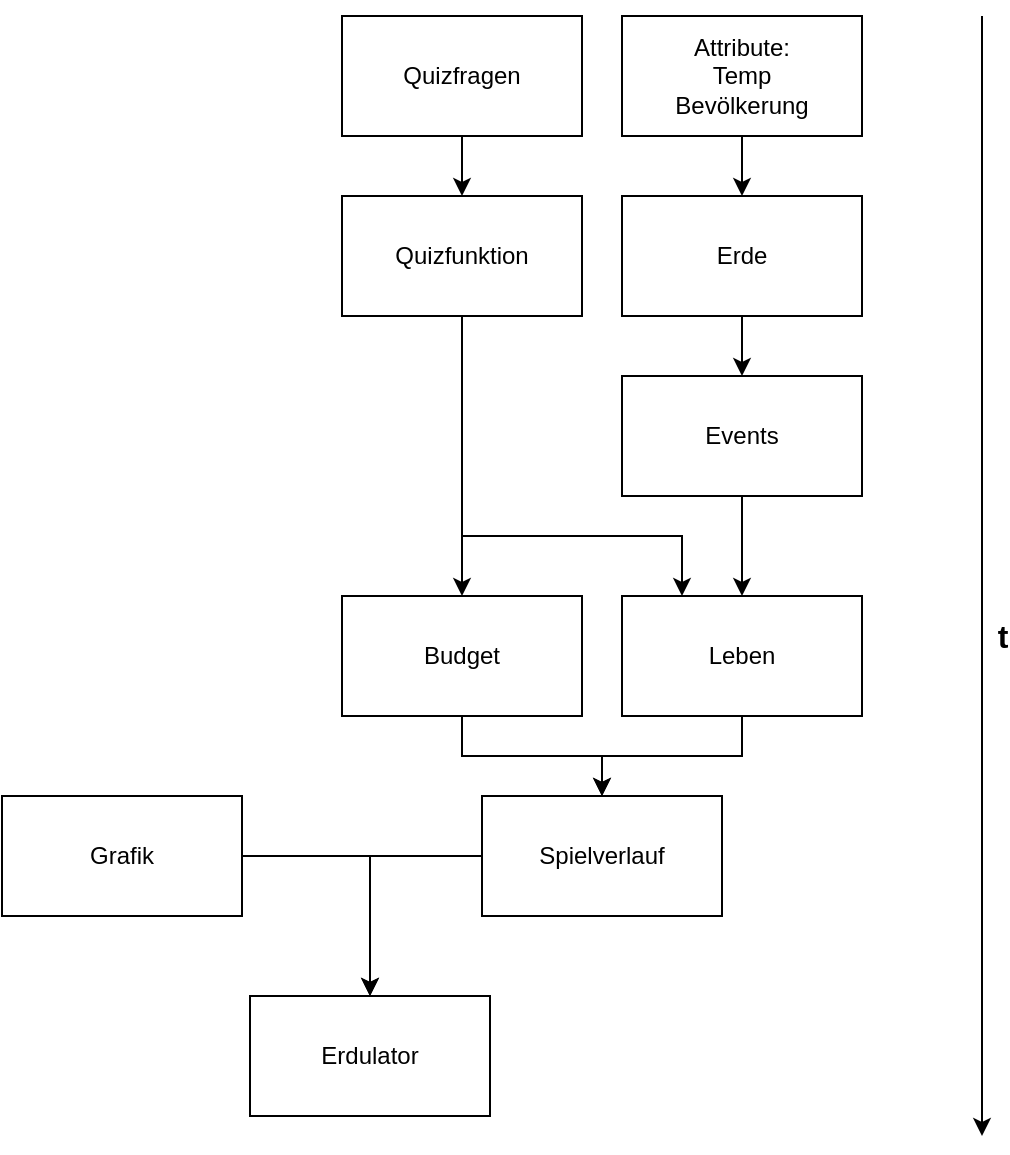 <mxfile version="21.7.5" type="device">
  <diagram name="Seite-1" id="yRJ77OpuaOasYTO_se-A">
    <mxGraphModel dx="1257" dy="718" grid="1" gridSize="10" guides="1" tooltips="1" connect="1" arrows="1" fold="1" page="1" pageScale="1" pageWidth="827" pageHeight="1169" math="0" shadow="0">
      <root>
        <mxCell id="0" />
        <mxCell id="1" parent="0" />
        <mxCell id="yaC5q0eQrA3O9ao9Uvfu-10" value="" style="edgeStyle=orthogonalEdgeStyle;rounded=0;orthogonalLoop=1;jettySize=auto;html=1;" edge="1" parent="1" source="yaC5q0eQrA3O9ao9Uvfu-1" target="yaC5q0eQrA3O9ao9Uvfu-7">
          <mxGeometry relative="1" as="geometry" />
        </mxCell>
        <mxCell id="yaC5q0eQrA3O9ao9Uvfu-1" value="Erde" style="rounded=0;whiteSpace=wrap;html=1;" vertex="1" parent="1">
          <mxGeometry x="540" y="170" width="120" height="60" as="geometry" />
        </mxCell>
        <mxCell id="yaC5q0eQrA3O9ao9Uvfu-2" value="" style="endArrow=classic;html=1;rounded=0;" edge="1" parent="1">
          <mxGeometry width="50" height="50" relative="1" as="geometry">
            <mxPoint x="720" y="80" as="sourcePoint" />
            <mxPoint x="720" y="640" as="targetPoint" />
          </mxGeometry>
        </mxCell>
        <mxCell id="yaC5q0eQrA3O9ao9Uvfu-3" value="t" style="edgeLabel;html=1;align=center;verticalAlign=middle;resizable=0;points=[];fontSize=16;fontStyle=1" vertex="1" connectable="0" parent="yaC5q0eQrA3O9ao9Uvfu-2">
          <mxGeometry x="0.107" y="-2" relative="1" as="geometry">
            <mxPoint x="12" as="offset" />
          </mxGeometry>
        </mxCell>
        <mxCell id="yaC5q0eQrA3O9ao9Uvfu-5" value="" style="edgeStyle=orthogonalEdgeStyle;rounded=0;orthogonalLoop=1;jettySize=auto;html=1;" edge="1" parent="1" source="yaC5q0eQrA3O9ao9Uvfu-4" target="yaC5q0eQrA3O9ao9Uvfu-1">
          <mxGeometry relative="1" as="geometry" />
        </mxCell>
        <mxCell id="yaC5q0eQrA3O9ao9Uvfu-4" value="Attribute:&lt;br&gt;Temp&lt;br&gt;Bevölkerung" style="rounded=0;whiteSpace=wrap;html=1;" vertex="1" parent="1">
          <mxGeometry x="540" y="80" width="120" height="60" as="geometry" />
        </mxCell>
        <mxCell id="yaC5q0eQrA3O9ao9Uvfu-14" value="" style="edgeStyle=orthogonalEdgeStyle;rounded=0;orthogonalLoop=1;jettySize=auto;html=1;" edge="1" parent="1" source="yaC5q0eQrA3O9ao9Uvfu-6" target="yaC5q0eQrA3O9ao9Uvfu-13">
          <mxGeometry relative="1" as="geometry" />
        </mxCell>
        <mxCell id="yaC5q0eQrA3O9ao9Uvfu-6" value="Quizfragen" style="rounded=0;whiteSpace=wrap;html=1;" vertex="1" parent="1">
          <mxGeometry x="400" y="80" width="120" height="60" as="geometry" />
        </mxCell>
        <mxCell id="yaC5q0eQrA3O9ao9Uvfu-18" value="" style="edgeStyle=orthogonalEdgeStyle;rounded=0;orthogonalLoop=1;jettySize=auto;html=1;" edge="1" parent="1" source="yaC5q0eQrA3O9ao9Uvfu-7" target="yaC5q0eQrA3O9ao9Uvfu-11">
          <mxGeometry relative="1" as="geometry" />
        </mxCell>
        <mxCell id="yaC5q0eQrA3O9ao9Uvfu-7" value="Events" style="rounded=0;whiteSpace=wrap;html=1;" vertex="1" parent="1">
          <mxGeometry x="540" y="260" width="120" height="60" as="geometry" />
        </mxCell>
        <mxCell id="yaC5q0eQrA3O9ao9Uvfu-22" value="" style="edgeStyle=orthogonalEdgeStyle;rounded=0;orthogonalLoop=1;jettySize=auto;html=1;" edge="1" parent="1" source="yaC5q0eQrA3O9ao9Uvfu-9" target="yaC5q0eQrA3O9ao9Uvfu-21">
          <mxGeometry relative="1" as="geometry" />
        </mxCell>
        <mxCell id="yaC5q0eQrA3O9ao9Uvfu-9" value="Budget" style="rounded=0;whiteSpace=wrap;html=1;" vertex="1" parent="1">
          <mxGeometry x="400" y="370" width="120" height="60" as="geometry" />
        </mxCell>
        <mxCell id="yaC5q0eQrA3O9ao9Uvfu-23" value="" style="edgeStyle=orthogonalEdgeStyle;rounded=0;orthogonalLoop=1;jettySize=auto;html=1;" edge="1" parent="1" source="yaC5q0eQrA3O9ao9Uvfu-11" target="yaC5q0eQrA3O9ao9Uvfu-21">
          <mxGeometry relative="1" as="geometry" />
        </mxCell>
        <mxCell id="yaC5q0eQrA3O9ao9Uvfu-11" value="Leben" style="rounded=0;whiteSpace=wrap;html=1;" vertex="1" parent="1">
          <mxGeometry x="540" y="370" width="120" height="60" as="geometry" />
        </mxCell>
        <mxCell id="yaC5q0eQrA3O9ao9Uvfu-19" style="edgeStyle=orthogonalEdgeStyle;rounded=0;orthogonalLoop=1;jettySize=auto;html=1;" edge="1" parent="1" source="yaC5q0eQrA3O9ao9Uvfu-13" target="yaC5q0eQrA3O9ao9Uvfu-9">
          <mxGeometry relative="1" as="geometry">
            <Array as="points">
              <mxPoint x="460" y="350" />
              <mxPoint x="460" y="350" />
            </Array>
          </mxGeometry>
        </mxCell>
        <mxCell id="yaC5q0eQrA3O9ao9Uvfu-20" style="edgeStyle=orthogonalEdgeStyle;rounded=0;orthogonalLoop=1;jettySize=auto;html=1;exitX=0.75;exitY=1;exitDx=0;exitDy=0;entryX=0.25;entryY=0;entryDx=0;entryDy=0;" edge="1" parent="1" source="yaC5q0eQrA3O9ao9Uvfu-13" target="yaC5q0eQrA3O9ao9Uvfu-11">
          <mxGeometry relative="1" as="geometry">
            <Array as="points">
              <mxPoint x="460" y="230" />
              <mxPoint x="460" y="340" />
              <mxPoint x="570" y="340" />
            </Array>
          </mxGeometry>
        </mxCell>
        <mxCell id="yaC5q0eQrA3O9ao9Uvfu-13" value="Quizfunktion" style="rounded=0;whiteSpace=wrap;html=1;" vertex="1" parent="1">
          <mxGeometry x="400" y="170" width="120" height="60" as="geometry" />
        </mxCell>
        <mxCell id="yaC5q0eQrA3O9ao9Uvfu-25" style="edgeStyle=orthogonalEdgeStyle;rounded=0;orthogonalLoop=1;jettySize=auto;html=1;exitX=0;exitY=0.5;exitDx=0;exitDy=0;" edge="1" parent="1" source="yaC5q0eQrA3O9ao9Uvfu-21" target="yaC5q0eQrA3O9ao9Uvfu-24">
          <mxGeometry relative="1" as="geometry" />
        </mxCell>
        <mxCell id="yaC5q0eQrA3O9ao9Uvfu-21" value="Spielverlauf" style="rounded=0;whiteSpace=wrap;html=1;" vertex="1" parent="1">
          <mxGeometry x="470" y="470" width="120" height="60" as="geometry" />
        </mxCell>
        <mxCell id="yaC5q0eQrA3O9ao9Uvfu-24" value="Erdulator" style="rounded=0;whiteSpace=wrap;html=1;" vertex="1" parent="1">
          <mxGeometry x="354" y="570" width="120" height="60" as="geometry" />
        </mxCell>
        <mxCell id="yaC5q0eQrA3O9ao9Uvfu-27" style="edgeStyle=orthogonalEdgeStyle;rounded=0;orthogonalLoop=1;jettySize=auto;html=1;exitX=1;exitY=0.5;exitDx=0;exitDy=0;entryX=0.5;entryY=0;entryDx=0;entryDy=0;" edge="1" parent="1" source="yaC5q0eQrA3O9ao9Uvfu-26" target="yaC5q0eQrA3O9ao9Uvfu-24">
          <mxGeometry relative="1" as="geometry" />
        </mxCell>
        <mxCell id="yaC5q0eQrA3O9ao9Uvfu-26" value="Grafik" style="rounded=0;whiteSpace=wrap;html=1;" vertex="1" parent="1">
          <mxGeometry x="230" y="470" width="120" height="60" as="geometry" />
        </mxCell>
      </root>
    </mxGraphModel>
  </diagram>
</mxfile>
